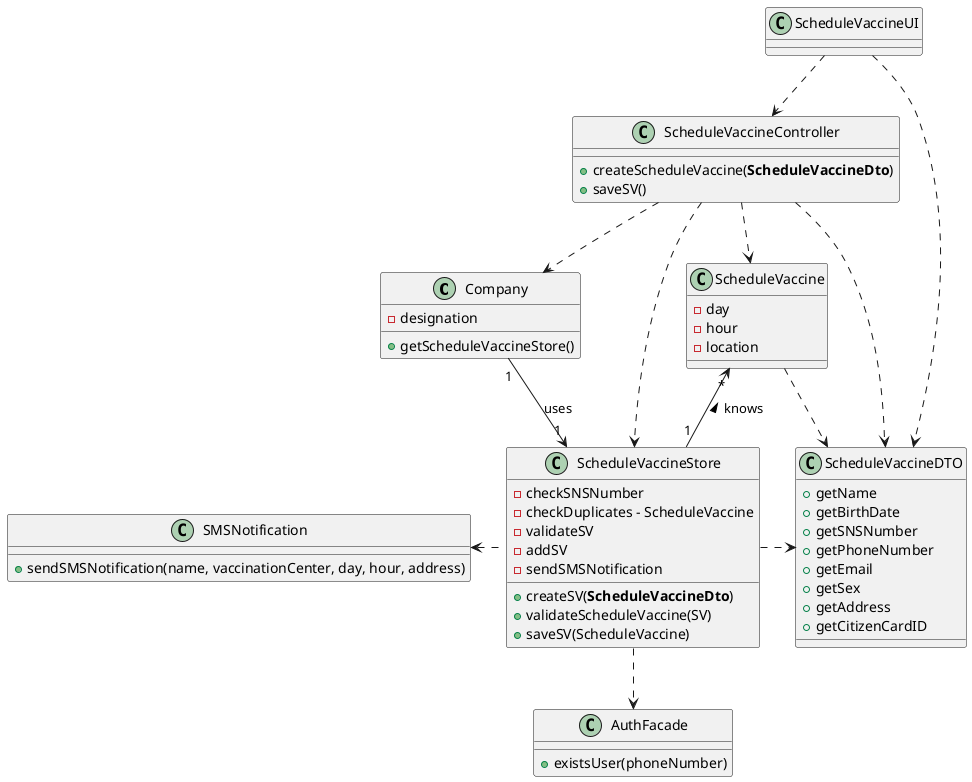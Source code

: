 @startuml
'https://plantuml.com/class-diagram

class Company{
- designation
+getScheduleVaccineStore()
}

class ScheduleVaccineUI{
}


class ScheduleVaccineController{
+ createScheduleVaccine(**ScheduleVaccineDto**)
+saveSV()
}

class ScheduleVaccineStore{
- checkSNSNumber
- checkDuplicates - ScheduleVaccine
- validateSV
- addSV
- sendSMSNotification
+createSV(**ScheduleVaccineDto**)
+ validateScheduleVaccine(SV)
+ saveSV(ScheduleVaccine)

}
class ScheduleVaccine{
- day
- hour
- location

}
class ScheduleVaccineDTO{
+getName
+getBirthDate
+getSNSNumber
+getPhoneNumber
+getEmail
+getSex
+getAddress
+getCitizenCardID
}

class AuthFacade{
+existsUser(phoneNumber)
}

class SMSNotification{
+sendSMSNotification(name, vaccinationCenter, day, hour, address)
}



ScheduleVaccineUI ..> ScheduleVaccineController
ScheduleVaccineUI ..> ScheduleVaccineDTO
ScheduleVaccineController ..> Company
ScheduleVaccineController ..> ScheduleVaccine
ScheduleVaccineController ..> ScheduleVaccineDTO
ScheduleVaccineController ..> ScheduleVaccineStore
Company "1" -down-> "1" ScheduleVaccineStore : uses
ScheduleVaccineStore "1" -up-> "*" ScheduleVaccine : knows >
ScheduleVaccineStore .right.> ScheduleVaccineDTO
ScheduleVaccineStore .left.> SMSNotification
ScheduleVaccine ..>ScheduleVaccineDTO
ScheduleVaccineStore ..> AuthFacade

@enduml